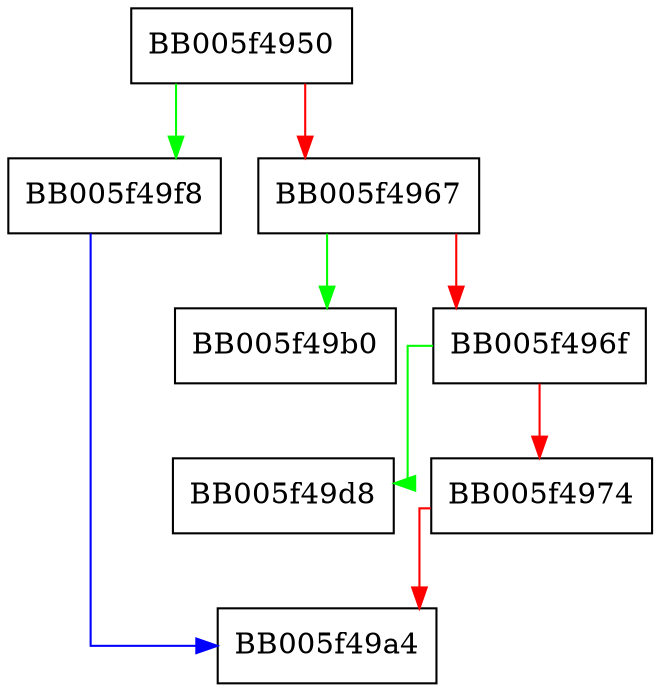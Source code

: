 digraph general_get_int {
  node [shape="box"];
  graph [splines=ortho];
  BB005f4950 -> BB005f49f8 [color="green"];
  BB005f4950 -> BB005f4967 [color="red"];
  BB005f4967 -> BB005f49b0 [color="green"];
  BB005f4967 -> BB005f496f [color="red"];
  BB005f496f -> BB005f49d8 [color="green"];
  BB005f496f -> BB005f4974 [color="red"];
  BB005f4974 -> BB005f49a4 [color="red"];
  BB005f49f8 -> BB005f49a4 [color="blue"];
}